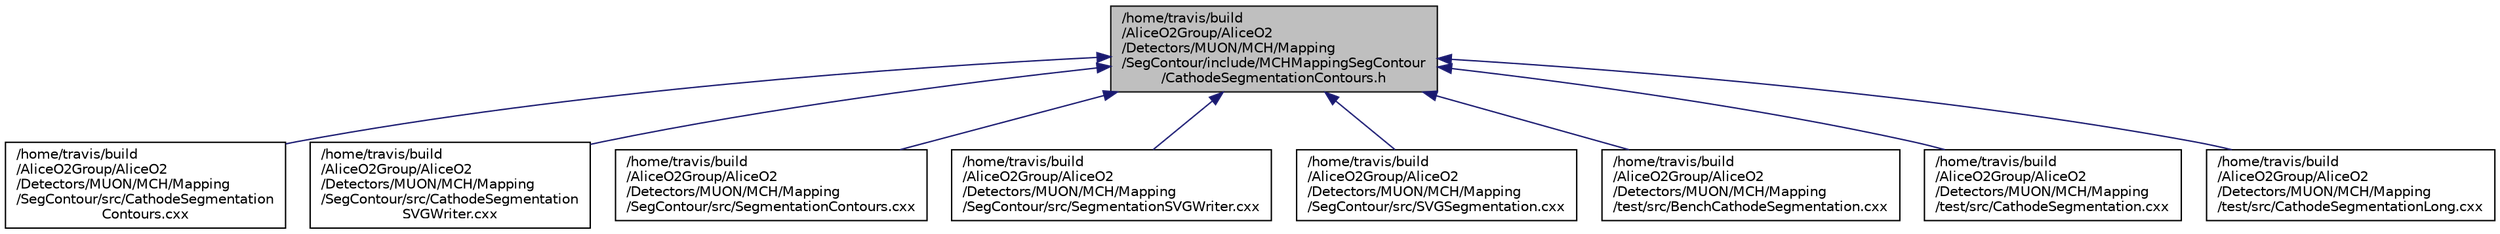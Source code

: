 digraph "/home/travis/build/AliceO2Group/AliceO2/Detectors/MUON/MCH/Mapping/SegContour/include/MCHMappingSegContour/CathodeSegmentationContours.h"
{
 // INTERACTIVE_SVG=YES
  bgcolor="transparent";
  edge [fontname="Helvetica",fontsize="10",labelfontname="Helvetica",labelfontsize="10"];
  node [fontname="Helvetica",fontsize="10",shape=record];
  Node1 [label="/home/travis/build\l/AliceO2Group/AliceO2\l/Detectors/MUON/MCH/Mapping\l/SegContour/include/MCHMappingSegContour\l/CathodeSegmentationContours.h",height=0.2,width=0.4,color="black", fillcolor="grey75", style="filled", fontcolor="black"];
  Node1 -> Node2 [dir="back",color="midnightblue",fontsize="10",style="solid",fontname="Helvetica"];
  Node2 [label="/home/travis/build\l/AliceO2Group/AliceO2\l/Detectors/MUON/MCH/Mapping\l/SegContour/src/CathodeSegmentation\lContours.cxx",height=0.2,width=0.4,color="black",URL="$da/d65/CathodeSegmentationContours_8cxx.html"];
  Node1 -> Node3 [dir="back",color="midnightblue",fontsize="10",style="solid",fontname="Helvetica"];
  Node3 [label="/home/travis/build\l/AliceO2Group/AliceO2\l/Detectors/MUON/MCH/Mapping\l/SegContour/src/CathodeSegmentation\lSVGWriter.cxx",height=0.2,width=0.4,color="black",URL="$de/d54/CathodeSegmentationSVGWriter_8cxx.html"];
  Node1 -> Node4 [dir="back",color="midnightblue",fontsize="10",style="solid",fontname="Helvetica"];
  Node4 [label="/home/travis/build\l/AliceO2Group/AliceO2\l/Detectors/MUON/MCH/Mapping\l/SegContour/src/SegmentationContours.cxx",height=0.2,width=0.4,color="black",URL="$de/de2/SegmentationContours_8cxx.html"];
  Node1 -> Node5 [dir="back",color="midnightblue",fontsize="10",style="solid",fontname="Helvetica"];
  Node5 [label="/home/travis/build\l/AliceO2Group/AliceO2\l/Detectors/MUON/MCH/Mapping\l/SegContour/src/SegmentationSVGWriter.cxx",height=0.2,width=0.4,color="black",URL="$de/d56/SegmentationSVGWriter_8cxx.html"];
  Node1 -> Node6 [dir="back",color="midnightblue",fontsize="10",style="solid",fontname="Helvetica"];
  Node6 [label="/home/travis/build\l/AliceO2Group/AliceO2\l/Detectors/MUON/MCH/Mapping\l/SegContour/src/SVGSegmentation.cxx",height=0.2,width=0.4,color="black",URL="$d2/d0f/SVGSegmentation_8cxx.html"];
  Node1 -> Node7 [dir="back",color="midnightblue",fontsize="10",style="solid",fontname="Helvetica"];
  Node7 [label="/home/travis/build\l/AliceO2Group/AliceO2\l/Detectors/MUON/MCH/Mapping\l/test/src/BenchCathodeSegmentation.cxx",height=0.2,width=0.4,color="black",URL="$d8/df7/BenchCathodeSegmentation_8cxx.html"];
  Node1 -> Node8 [dir="back",color="midnightblue",fontsize="10",style="solid",fontname="Helvetica"];
  Node8 [label="/home/travis/build\l/AliceO2Group/AliceO2\l/Detectors/MUON/MCH/Mapping\l/test/src/CathodeSegmentation.cxx",height=0.2,width=0.4,color="black",URL="$df/dc1/CathodeSegmentation_8cxx.html"];
  Node1 -> Node9 [dir="back",color="midnightblue",fontsize="10",style="solid",fontname="Helvetica"];
  Node9 [label="/home/travis/build\l/AliceO2Group/AliceO2\l/Detectors/MUON/MCH/Mapping\l/test/src/CathodeSegmentationLong.cxx",height=0.2,width=0.4,color="black",URL="$d2/dba/CathodeSegmentationLong_8cxx.html"];
}
